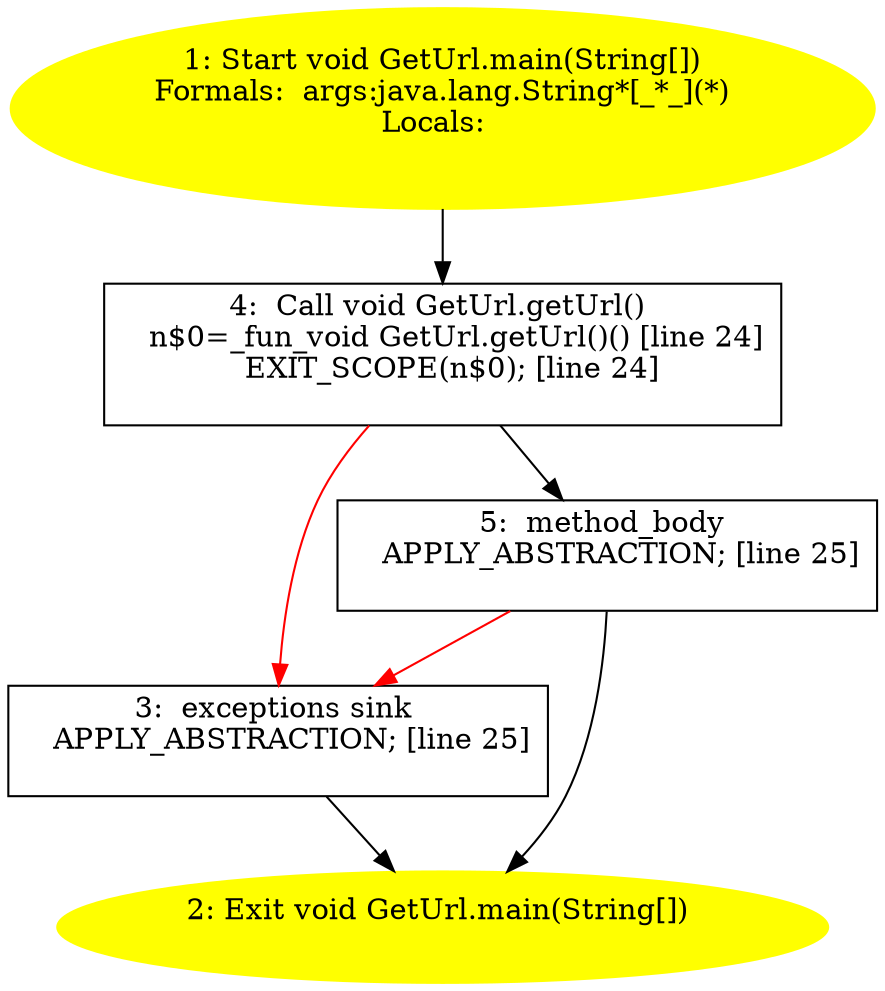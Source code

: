 /* @generated */
digraph cfg {
"com.dulishuo.yimusanfendi.offer.GetUrl.main(java.lang.String[]):void.51a169530d08a0bc60e53e816400fe76_1" [label="1: Start void GetUrl.main(String[])\nFormals:  args:java.lang.String*[_*_](*)\nLocals:  \n  " color=yellow style=filled]
	

	 "com.dulishuo.yimusanfendi.offer.GetUrl.main(java.lang.String[]):void.51a169530d08a0bc60e53e816400fe76_1" -> "com.dulishuo.yimusanfendi.offer.GetUrl.main(java.lang.String[]):void.51a169530d08a0bc60e53e816400fe76_4" ;
"com.dulishuo.yimusanfendi.offer.GetUrl.main(java.lang.String[]):void.51a169530d08a0bc60e53e816400fe76_2" [label="2: Exit void GetUrl.main(String[]) \n  " color=yellow style=filled]
	

"com.dulishuo.yimusanfendi.offer.GetUrl.main(java.lang.String[]):void.51a169530d08a0bc60e53e816400fe76_3" [label="3:  exceptions sink \n   APPLY_ABSTRACTION; [line 25]\n " shape="box"]
	

	 "com.dulishuo.yimusanfendi.offer.GetUrl.main(java.lang.String[]):void.51a169530d08a0bc60e53e816400fe76_3" -> "com.dulishuo.yimusanfendi.offer.GetUrl.main(java.lang.String[]):void.51a169530d08a0bc60e53e816400fe76_2" ;
"com.dulishuo.yimusanfendi.offer.GetUrl.main(java.lang.String[]):void.51a169530d08a0bc60e53e816400fe76_4" [label="4:  Call void GetUrl.getUrl() \n   n$0=_fun_void GetUrl.getUrl()() [line 24]\n  EXIT_SCOPE(n$0); [line 24]\n " shape="box"]
	

	 "com.dulishuo.yimusanfendi.offer.GetUrl.main(java.lang.String[]):void.51a169530d08a0bc60e53e816400fe76_4" -> "com.dulishuo.yimusanfendi.offer.GetUrl.main(java.lang.String[]):void.51a169530d08a0bc60e53e816400fe76_5" ;
	 "com.dulishuo.yimusanfendi.offer.GetUrl.main(java.lang.String[]):void.51a169530d08a0bc60e53e816400fe76_4" -> "com.dulishuo.yimusanfendi.offer.GetUrl.main(java.lang.String[]):void.51a169530d08a0bc60e53e816400fe76_3" [color="red" ];
"com.dulishuo.yimusanfendi.offer.GetUrl.main(java.lang.String[]):void.51a169530d08a0bc60e53e816400fe76_5" [label="5:  method_body \n   APPLY_ABSTRACTION; [line 25]\n " shape="box"]
	

	 "com.dulishuo.yimusanfendi.offer.GetUrl.main(java.lang.String[]):void.51a169530d08a0bc60e53e816400fe76_5" -> "com.dulishuo.yimusanfendi.offer.GetUrl.main(java.lang.String[]):void.51a169530d08a0bc60e53e816400fe76_2" ;
	 "com.dulishuo.yimusanfendi.offer.GetUrl.main(java.lang.String[]):void.51a169530d08a0bc60e53e816400fe76_5" -> "com.dulishuo.yimusanfendi.offer.GetUrl.main(java.lang.String[]):void.51a169530d08a0bc60e53e816400fe76_3" [color="red" ];
}
